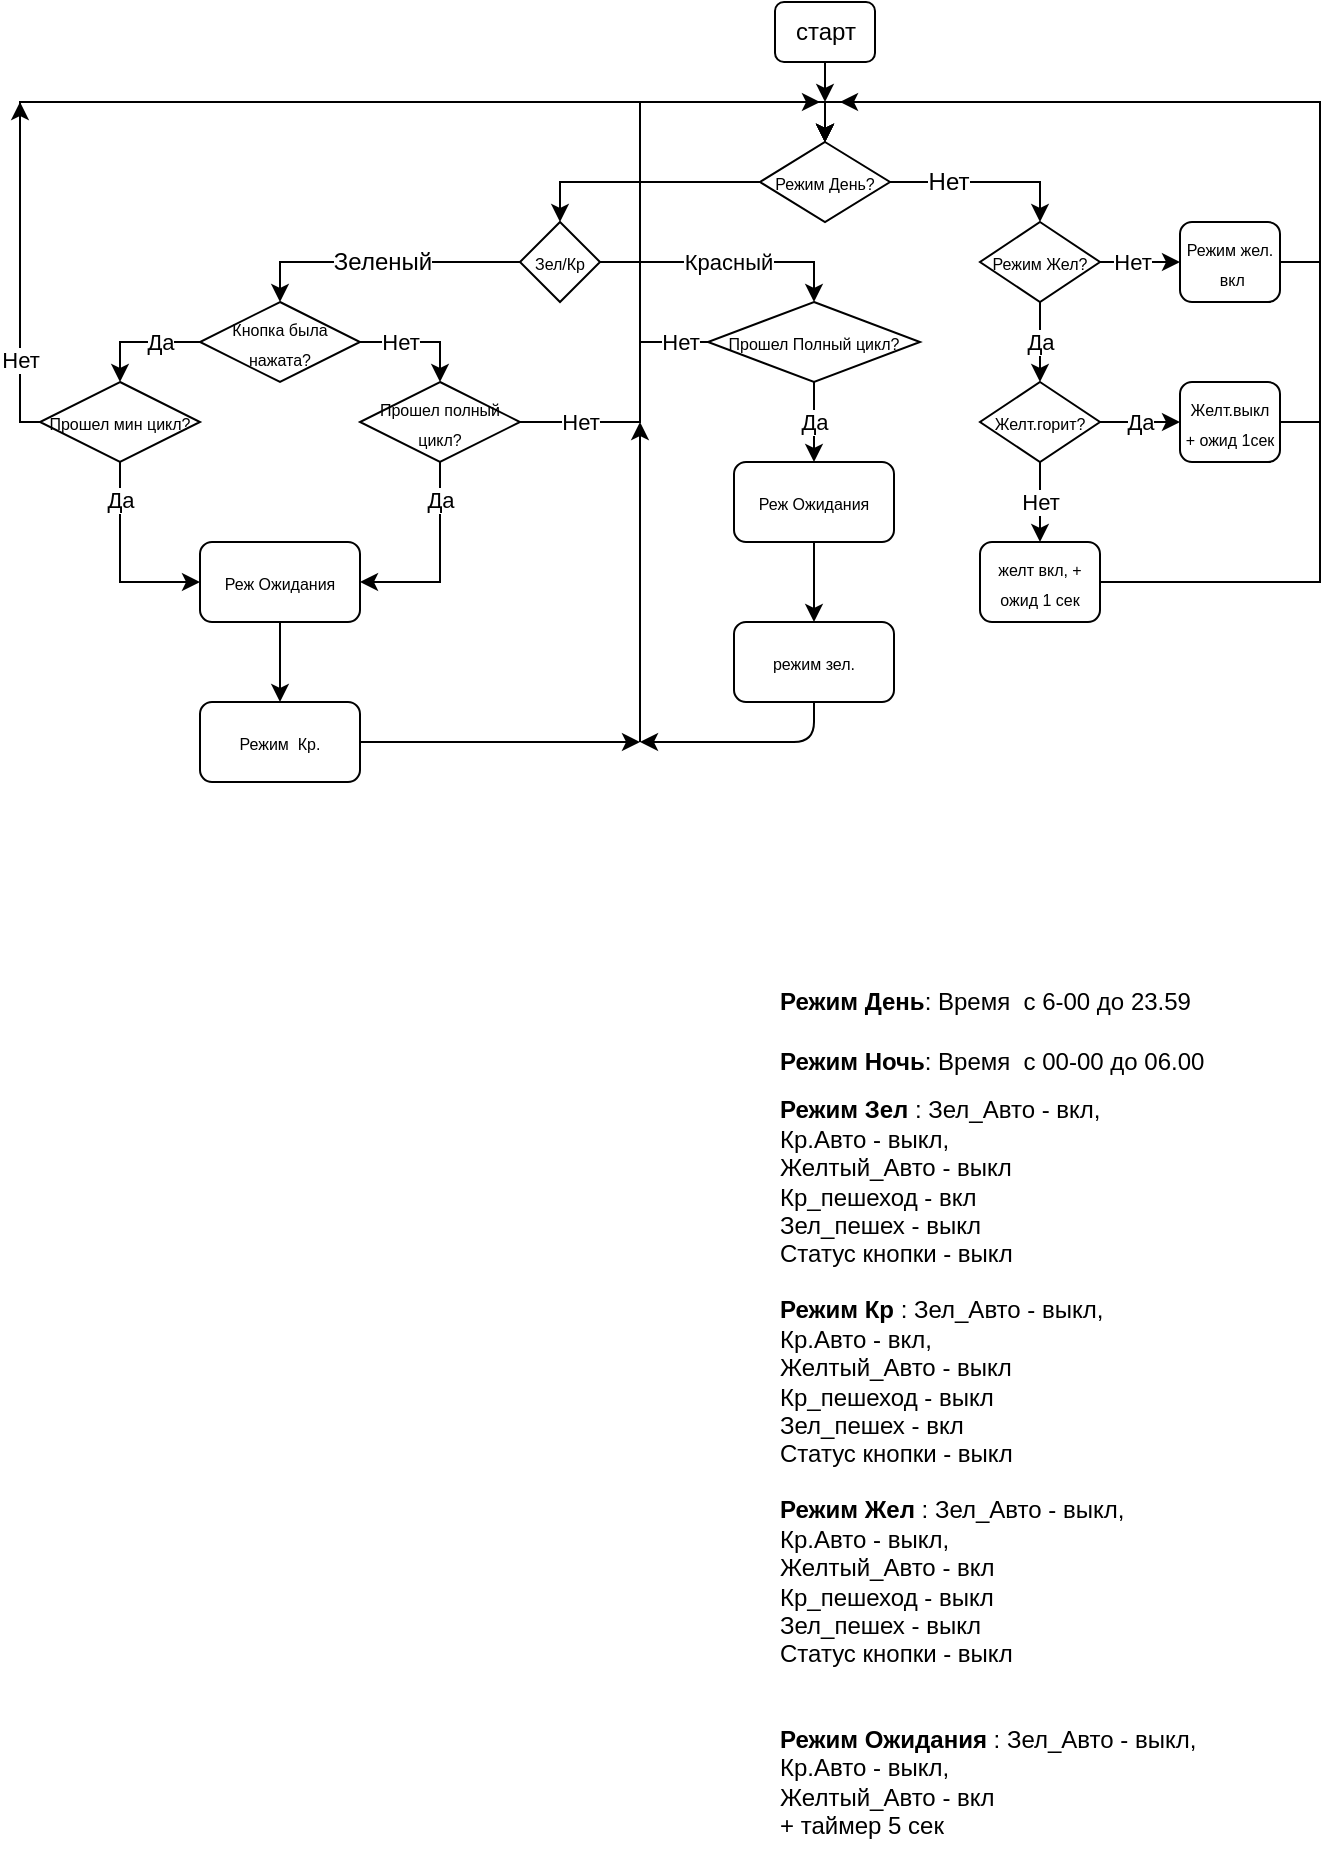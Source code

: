 <mxfile version="12.8.1" type="github">
  <diagram id="C5RBs43oDa-KdzZeNtuy" name="Page-1">
    <mxGraphModel dx="1673" dy="931" grid="1" gridSize="10" guides="1" tooltips="1" connect="1" arrows="1" fold="1" page="1" pageScale="1" pageWidth="827" pageHeight="1169" math="0" shadow="0">
      <root>
        <mxCell id="WIyWlLk6GJQsqaUBKTNV-0" />
        <mxCell id="WIyWlLk6GJQsqaUBKTNV-1" parent="WIyWlLk6GJQsqaUBKTNV-0" />
        <mxCell id="rEajUYFTMneR_Y6B__0Q-16" style="edgeStyle=orthogonalEdgeStyle;rounded=0;orthogonalLoop=1;jettySize=auto;html=1;exitX=0.5;exitY=1;exitDx=0;exitDy=0;" parent="WIyWlLk6GJQsqaUBKTNV-1" source="P0694vPBtb4spo2mvvnL-0" edge="1">
          <mxGeometry relative="1" as="geometry">
            <mxPoint x="472.5" y="60" as="targetPoint" />
          </mxGeometry>
        </mxCell>
        <mxCell id="P0694vPBtb4spo2mvvnL-0" value="старт" style="rounded=1;whiteSpace=wrap;html=1;" parent="WIyWlLk6GJQsqaUBKTNV-1" vertex="1">
          <mxGeometry x="447.5" y="10" width="50" height="30" as="geometry" />
        </mxCell>
        <mxCell id="P0694vPBtb4spo2mvvnL-17" style="edgeStyle=orthogonalEdgeStyle;rounded=0;orthogonalLoop=1;jettySize=auto;html=1;exitX=0;exitY=0.5;exitDx=0;exitDy=0;entryX=0.5;entryY=0;entryDx=0;entryDy=0;" parent="WIyWlLk6GJQsqaUBKTNV-1" source="P0694vPBtb4spo2mvvnL-2" target="P0694vPBtb4spo2mvvnL-3" edge="1">
          <mxGeometry relative="1" as="geometry" />
        </mxCell>
        <mxCell id="rEajUYFTMneR_Y6B__0Q-6" style="edgeStyle=orthogonalEdgeStyle;rounded=0;orthogonalLoop=1;jettySize=auto;html=1;exitX=1;exitY=0.5;exitDx=0;exitDy=0;entryX=0.5;entryY=0;entryDx=0;entryDy=0;" parent="WIyWlLk6GJQsqaUBKTNV-1" source="P0694vPBtb4spo2mvvnL-2" target="rEajUYFTMneR_Y6B__0Q-0" edge="1">
          <mxGeometry relative="1" as="geometry" />
        </mxCell>
        <mxCell id="rEajUYFTMneR_Y6B__0Q-34" value="Нет&lt;br&gt;" style="text;html=1;align=center;verticalAlign=middle;resizable=0;points=[];labelBackgroundColor=#ffffff;" parent="rEajUYFTMneR_Y6B__0Q-6" vertex="1" connectable="0">
          <mxGeometry x="-0.386" y="-1" relative="1" as="geometry">
            <mxPoint y="-1" as="offset" />
          </mxGeometry>
        </mxCell>
        <mxCell id="P0694vPBtb4spo2mvvnL-2" value="&lt;font style=&quot;font-size: 8px&quot;&gt;Режим День?&lt;/font&gt;" style="rhombus;whiteSpace=wrap;html=1;" parent="WIyWlLk6GJQsqaUBKTNV-1" vertex="1">
          <mxGeometry x="440" y="80" width="65" height="40" as="geometry" />
        </mxCell>
        <mxCell id="P0694vPBtb4spo2mvvnL-10" style="edgeStyle=orthogonalEdgeStyle;rounded=0;orthogonalLoop=1;jettySize=auto;html=1;exitX=0;exitY=0.5;exitDx=0;exitDy=0;entryX=0.5;entryY=0;entryDx=0;entryDy=0;" parent="WIyWlLk6GJQsqaUBKTNV-1" source="P0694vPBtb4spo2mvvnL-3" target="P0694vPBtb4spo2mvvnL-5" edge="1">
          <mxGeometry relative="1" as="geometry">
            <mxPoint x="200" y="139.765" as="targetPoint" />
          </mxGeometry>
        </mxCell>
        <mxCell id="rEajUYFTMneR_Y6B__0Q-35" value="Зеленый" style="text;html=1;align=center;verticalAlign=middle;resizable=0;points=[];labelBackgroundColor=#ffffff;" parent="P0694vPBtb4spo2mvvnL-10" vertex="1" connectable="0">
          <mxGeometry x="-0.012" relative="1" as="geometry">
            <mxPoint as="offset" />
          </mxGeometry>
        </mxCell>
        <mxCell id="P0694vPBtb4spo2mvvnL-20" value="Красный&lt;br&gt;" style="edgeStyle=orthogonalEdgeStyle;rounded=0;orthogonalLoop=1;jettySize=auto;html=1;exitX=1;exitY=0.5;exitDx=0;exitDy=0;entryX=0.5;entryY=0;entryDx=0;entryDy=0;" parent="WIyWlLk6GJQsqaUBKTNV-1" source="P0694vPBtb4spo2mvvnL-3" target="P0694vPBtb4spo2mvvnL-19" edge="1">
          <mxGeometry relative="1" as="geometry" />
        </mxCell>
        <mxCell id="P0694vPBtb4spo2mvvnL-3" value="&lt;font style=&quot;font-size: 8px&quot;&gt;Зел/Кр&lt;/font&gt;" style="rhombus;whiteSpace=wrap;html=1;" parent="WIyWlLk6GJQsqaUBKTNV-1" vertex="1">
          <mxGeometry x="320" y="120" width="40" height="40" as="geometry" />
        </mxCell>
        <mxCell id="P0694vPBtb4spo2mvvnL-11" value="Да&lt;br&gt;" style="edgeStyle=orthogonalEdgeStyle;rounded=0;orthogonalLoop=1;jettySize=auto;html=1;exitX=0;exitY=0.5;exitDx=0;exitDy=0;entryX=0.5;entryY=0;entryDx=0;entryDy=0;" parent="WIyWlLk6GJQsqaUBKTNV-1" source="P0694vPBtb4spo2mvvnL-5" target="P0694vPBtb4spo2mvvnL-6" edge="1">
          <mxGeometry x="-0.333" relative="1" as="geometry">
            <mxPoint x="120" y="179.765" as="targetPoint" />
            <mxPoint as="offset" />
          </mxGeometry>
        </mxCell>
        <mxCell id="P0694vPBtb4spo2mvvnL-12" value="Нет" style="edgeStyle=orthogonalEdgeStyle;rounded=0;orthogonalLoop=1;jettySize=auto;html=1;exitX=1;exitY=0.5;exitDx=0;exitDy=0;entryX=0.5;entryY=0;entryDx=0;entryDy=0;" parent="WIyWlLk6GJQsqaUBKTNV-1" source="P0694vPBtb4spo2mvvnL-5" target="P0694vPBtb4spo2mvvnL-8" edge="1">
          <mxGeometry x="-0.333" relative="1" as="geometry">
            <mxPoint x="280.0" y="179.765" as="targetPoint" />
            <Array as="points">
              <mxPoint x="280" y="180" />
            </Array>
            <mxPoint as="offset" />
          </mxGeometry>
        </mxCell>
        <mxCell id="P0694vPBtb4spo2mvvnL-5" value="&lt;font style=&quot;font-size: 8px&quot;&gt;Кнопка была нажата?&lt;/font&gt;" style="rhombus;whiteSpace=wrap;html=1;" parent="WIyWlLk6GJQsqaUBKTNV-1" vertex="1">
          <mxGeometry x="160" y="160" width="80" height="40" as="geometry" />
        </mxCell>
        <mxCell id="P0694vPBtb4spo2mvvnL-15" value="Нет" style="edgeStyle=orthogonalEdgeStyle;rounded=0;orthogonalLoop=1;jettySize=auto;html=1;exitX=0;exitY=0.5;exitDx=0;exitDy=0;entryX=0.5;entryY=0;entryDx=0;entryDy=0;" parent="WIyWlLk6GJQsqaUBKTNV-1" source="P0694vPBtb4spo2mvvnL-6" target="P0694vPBtb4spo2mvvnL-2" edge="1">
          <mxGeometry x="-0.86" relative="1" as="geometry">
            <mxPoint x="60" y="57.647" as="targetPoint" />
            <Array as="points">
              <mxPoint x="70" y="220" />
              <mxPoint x="70" y="60" />
              <mxPoint x="473" y="60" />
            </Array>
            <mxPoint as="offset" />
          </mxGeometry>
        </mxCell>
        <mxCell id="P0694vPBtb4spo2mvvnL-6" value="&lt;font style=&quot;font-size: 8px&quot;&gt;Прошел мин цикл?&lt;/font&gt;" style="rhombus;whiteSpace=wrap;html=1;" parent="WIyWlLk6GJQsqaUBKTNV-1" vertex="1">
          <mxGeometry x="80" y="200" width="80" height="40" as="geometry" />
        </mxCell>
        <mxCell id="P0694vPBtb4spo2mvvnL-7" value="&lt;font style=&quot;font-size: 8px&quot;&gt;Режим&amp;nbsp; Кр.&lt;/font&gt;" style="rounded=1;whiteSpace=wrap;html=1;" parent="WIyWlLk6GJQsqaUBKTNV-1" vertex="1">
          <mxGeometry x="160" y="360" width="80" height="40" as="geometry" />
        </mxCell>
        <mxCell id="P0694vPBtb4spo2mvvnL-14" value="Да" style="edgeStyle=orthogonalEdgeStyle;rounded=0;orthogonalLoop=1;jettySize=auto;html=1;exitX=0.5;exitY=1;exitDx=0;exitDy=0;entryX=1;entryY=0.5;entryDx=0;entryDy=0;" parent="WIyWlLk6GJQsqaUBKTNV-1" source="P0694vPBtb4spo2mvvnL-8" target="rEajUYFTMneR_Y6B__0Q-25" edge="1">
          <mxGeometry x="-0.619" relative="1" as="geometry">
            <mxPoint x="280.118" y="310.0" as="targetPoint" />
            <mxPoint as="offset" />
          </mxGeometry>
        </mxCell>
        <mxCell id="P0694vPBtb4spo2mvvnL-16" value="Нет" style="edgeStyle=orthogonalEdgeStyle;rounded=0;orthogonalLoop=1;jettySize=auto;html=1;exitX=1;exitY=0.5;exitDx=0;exitDy=0;entryX=0.5;entryY=0;entryDx=0;entryDy=0;" parent="WIyWlLk6GJQsqaUBKTNV-1" source="P0694vPBtb4spo2mvvnL-8" target="P0694vPBtb4spo2mvvnL-2" edge="1">
          <mxGeometry x="-0.82" relative="1" as="geometry">
            <mxPoint as="offset" />
          </mxGeometry>
        </mxCell>
        <mxCell id="P0694vPBtb4spo2mvvnL-8" value="&lt;font style=&quot;font-size: 8px&quot;&gt;Прошел полный цикл?&lt;/font&gt;" style="rhombus;whiteSpace=wrap;html=1;" parent="WIyWlLk6GJQsqaUBKTNV-1" vertex="1">
          <mxGeometry x="240" y="200" width="80" height="40" as="geometry" />
        </mxCell>
        <mxCell id="P0694vPBtb4spo2mvvnL-22" value="Да" style="edgeStyle=orthogonalEdgeStyle;rounded=0;orthogonalLoop=1;jettySize=auto;html=1;exitX=0.5;exitY=1;exitDx=0;exitDy=0;entryX=0.5;entryY=0;entryDx=0;entryDy=0;" parent="WIyWlLk6GJQsqaUBKTNV-1" source="P0694vPBtb4spo2mvvnL-19" target="rEajUYFTMneR_Y6B__0Q-30" edge="1">
          <mxGeometry relative="1" as="geometry" />
        </mxCell>
        <mxCell id="P0694vPBtb4spo2mvvnL-25" value="Нет" style="edgeStyle=orthogonalEdgeStyle;rounded=0;orthogonalLoop=1;jettySize=auto;html=1;exitX=0;exitY=0.5;exitDx=0;exitDy=0;entryX=0.5;entryY=0;entryDx=0;entryDy=0;" parent="WIyWlLk6GJQsqaUBKTNV-1" source="P0694vPBtb4spo2mvvnL-19" target="P0694vPBtb4spo2mvvnL-2" edge="1">
          <mxGeometry x="-0.895" relative="1" as="geometry">
            <Array as="points">
              <mxPoint x="380" y="180" />
              <mxPoint x="380" y="60" />
              <mxPoint x="472" y="60" />
            </Array>
            <mxPoint as="offset" />
          </mxGeometry>
        </mxCell>
        <mxCell id="P0694vPBtb4spo2mvvnL-19" value="&lt;font style=&quot;font-size: 8px&quot;&gt;Прошел Полный цикл?&lt;/font&gt;" style="rhombus;whiteSpace=wrap;html=1;" parent="WIyWlLk6GJQsqaUBKTNV-1" vertex="1">
          <mxGeometry x="414" y="160" width="106" height="40" as="geometry" />
        </mxCell>
        <mxCell id="P0694vPBtb4spo2mvvnL-21" value="&lt;font style=&quot;font-size: 8px&quot;&gt;режим зел.&lt;/font&gt;" style="rounded=1;whiteSpace=wrap;html=1;" parent="WIyWlLk6GJQsqaUBKTNV-1" vertex="1">
          <mxGeometry x="427" y="320" width="80" height="40" as="geometry" />
        </mxCell>
        <mxCell id="rEajUYFTMneR_Y6B__0Q-4" value="Нет" style="edgeStyle=orthogonalEdgeStyle;rounded=0;orthogonalLoop=1;jettySize=auto;html=1;exitX=1;exitY=0.5;exitDx=0;exitDy=0;entryX=0;entryY=0.5;entryDx=0;entryDy=0;" parent="WIyWlLk6GJQsqaUBKTNV-1" source="rEajUYFTMneR_Y6B__0Q-0" target="rEajUYFTMneR_Y6B__0Q-3" edge="1">
          <mxGeometry x="-0.2" relative="1" as="geometry">
            <mxPoint as="offset" />
          </mxGeometry>
        </mxCell>
        <mxCell id="rEajUYFTMneR_Y6B__0Q-15" value="Да" style="edgeStyle=orthogonalEdgeStyle;rounded=0;orthogonalLoop=1;jettySize=auto;html=1;exitX=0.5;exitY=1;exitDx=0;exitDy=0;entryX=0.5;entryY=0;entryDx=0;entryDy=0;" parent="WIyWlLk6GJQsqaUBKTNV-1" source="rEajUYFTMneR_Y6B__0Q-0" target="rEajUYFTMneR_Y6B__0Q-8" edge="1">
          <mxGeometry relative="1" as="geometry" />
        </mxCell>
        <mxCell id="rEajUYFTMneR_Y6B__0Q-0" value="&lt;font style=&quot;font-size: 8px&quot;&gt;Режим Жел?&lt;/font&gt;" style="rhombus;whiteSpace=wrap;html=1;" parent="WIyWlLk6GJQsqaUBKTNV-1" vertex="1">
          <mxGeometry x="550" y="120" width="60" height="40" as="geometry" />
        </mxCell>
        <mxCell id="rEajUYFTMneR_Y6B__0Q-5" style="edgeStyle=orthogonalEdgeStyle;rounded=0;orthogonalLoop=1;jettySize=auto;html=1;exitX=1;exitY=0.5;exitDx=0;exitDy=0;entryX=0.5;entryY=0;entryDx=0;entryDy=0;" parent="WIyWlLk6GJQsqaUBKTNV-1" source="rEajUYFTMneR_Y6B__0Q-3" target="P0694vPBtb4spo2mvvnL-2" edge="1">
          <mxGeometry relative="1" as="geometry" />
        </mxCell>
        <mxCell id="rEajUYFTMneR_Y6B__0Q-3" value="&lt;font style=&quot;font-size: 8px&quot;&gt;Режим жел.&lt;br&gt;&amp;nbsp;вкл&lt;/font&gt;" style="rounded=1;whiteSpace=wrap;html=1;" parent="WIyWlLk6GJQsqaUBKTNV-1" vertex="1">
          <mxGeometry x="650" y="120" width="50" height="40" as="geometry" />
        </mxCell>
        <mxCell id="rEajUYFTMneR_Y6B__0Q-10" value="Нет" style="edgeStyle=orthogonalEdgeStyle;rounded=0;orthogonalLoop=1;jettySize=auto;html=1;exitX=0.5;exitY=1;exitDx=0;exitDy=0;entryX=0.5;entryY=0;entryDx=0;entryDy=0;" parent="WIyWlLk6GJQsqaUBKTNV-1" source="rEajUYFTMneR_Y6B__0Q-8" target="rEajUYFTMneR_Y6B__0Q-9" edge="1">
          <mxGeometry relative="1" as="geometry" />
        </mxCell>
        <mxCell id="rEajUYFTMneR_Y6B__0Q-13" value="Да" style="edgeStyle=orthogonalEdgeStyle;rounded=0;orthogonalLoop=1;jettySize=auto;html=1;exitX=1;exitY=0.5;exitDx=0;exitDy=0;entryX=0;entryY=0.5;entryDx=0;entryDy=0;" parent="WIyWlLk6GJQsqaUBKTNV-1" source="rEajUYFTMneR_Y6B__0Q-8" target="rEajUYFTMneR_Y6B__0Q-12" edge="1">
          <mxGeometry relative="1" as="geometry">
            <mxPoint as="offset" />
          </mxGeometry>
        </mxCell>
        <mxCell id="rEajUYFTMneR_Y6B__0Q-8" value="&lt;font style=&quot;font-size: 8px&quot;&gt;Желт.горит?&lt;/font&gt;" style="rhombus;whiteSpace=wrap;html=1;" parent="WIyWlLk6GJQsqaUBKTNV-1" vertex="1">
          <mxGeometry x="550" y="200" width="60" height="40" as="geometry" />
        </mxCell>
        <mxCell id="rEajUYFTMneR_Y6B__0Q-11" style="edgeStyle=orthogonalEdgeStyle;rounded=0;orthogonalLoop=1;jettySize=auto;html=1;exitX=1;exitY=0.5;exitDx=0;exitDy=0;entryX=0.5;entryY=0;entryDx=0;entryDy=0;" parent="WIyWlLk6GJQsqaUBKTNV-1" source="rEajUYFTMneR_Y6B__0Q-9" target="P0694vPBtb4spo2mvvnL-2" edge="1">
          <mxGeometry relative="1" as="geometry">
            <Array as="points">
              <mxPoint x="720" y="300" />
              <mxPoint x="720" y="60" />
              <mxPoint x="473" y="60" />
            </Array>
          </mxGeometry>
        </mxCell>
        <mxCell id="rEajUYFTMneR_Y6B__0Q-9" value="&lt;font style=&quot;font-size: 8px&quot;&gt;желт вкл, +&lt;br&gt;ожид 1 сек&lt;/font&gt;" style="rounded=1;whiteSpace=wrap;html=1;" parent="WIyWlLk6GJQsqaUBKTNV-1" vertex="1">
          <mxGeometry x="550" y="280" width="60" height="40" as="geometry" />
        </mxCell>
        <mxCell id="rEajUYFTMneR_Y6B__0Q-14" style="edgeStyle=orthogonalEdgeStyle;rounded=0;orthogonalLoop=1;jettySize=auto;html=1;exitX=1;exitY=0.5;exitDx=0;exitDy=0;entryX=0.5;entryY=0;entryDx=0;entryDy=0;" parent="WIyWlLk6GJQsqaUBKTNV-1" source="rEajUYFTMneR_Y6B__0Q-12" target="P0694vPBtb4spo2mvvnL-2" edge="1">
          <mxGeometry relative="1" as="geometry">
            <Array as="points">
              <mxPoint x="720" y="220" />
              <mxPoint x="720" y="60" />
              <mxPoint x="472" y="60" />
            </Array>
          </mxGeometry>
        </mxCell>
        <mxCell id="rEajUYFTMneR_Y6B__0Q-12" value="&lt;font style=&quot;font-size: 8px&quot;&gt;Желт.выкл&lt;br&gt;+ ожид 1сек&lt;/font&gt;" style="rounded=1;whiteSpace=wrap;html=1;" parent="WIyWlLk6GJQsqaUBKTNV-1" vertex="1">
          <mxGeometry x="650" y="200" width="50" height="40" as="geometry" />
        </mxCell>
        <mxCell id="rEajUYFTMneR_Y6B__0Q-18" value="&lt;b&gt;Режим День&lt;/b&gt;: Время&amp;nbsp; с 6-00 до 23.59" style="text;html=1;strokeColor=none;fillColor=none;align=left;verticalAlign=middle;whiteSpace=wrap;rounded=0;" parent="WIyWlLk6GJQsqaUBKTNV-1" vertex="1">
          <mxGeometry x="447.5" y="500" width="240" height="20" as="geometry" />
        </mxCell>
        <mxCell id="rEajUYFTMneR_Y6B__0Q-19" value="&lt;b&gt;Режим Ночь&lt;/b&gt;: Время&amp;nbsp; с 00-00 до 06.00" style="text;html=1;strokeColor=none;fillColor=none;align=left;verticalAlign=middle;whiteSpace=wrap;rounded=0;" parent="WIyWlLk6GJQsqaUBKTNV-1" vertex="1">
          <mxGeometry x="447.5" y="530" width="240" height="20" as="geometry" />
        </mxCell>
        <mxCell id="rEajUYFTMneR_Y6B__0Q-22" value="&lt;b&gt;Режим Зел&lt;/b&gt; : Зел_Авто - вкл, &lt;br&gt;Кр.Авто - выкл, &lt;br&gt;Желтый_Авто - выкл&lt;br&gt;Кр_пешеход - вкл&lt;br&gt;Зел_пешех - выкл&lt;br&gt;Статус кнопки - выкл" style="text;html=1;strokeColor=none;fillColor=none;align=left;verticalAlign=middle;whiteSpace=wrap;rounded=0;" parent="WIyWlLk6GJQsqaUBKTNV-1" vertex="1">
          <mxGeometry x="447.5" y="560" width="240" height="80" as="geometry" />
        </mxCell>
        <mxCell id="rEajUYFTMneR_Y6B__0Q-23" value="&lt;b&gt;Режим Кр&lt;/b&gt; : Зел_Авто - выкл, &lt;br&gt;Кр.Авто - вкл, &lt;br&gt;Желтый_Авто - выкл&lt;br&gt;Кр_пешеход - выкл&lt;br&gt;Зел_пешех - вкл&lt;br&gt;Статус кнопки - выкл" style="text;html=1;strokeColor=none;fillColor=none;align=left;verticalAlign=middle;whiteSpace=wrap;rounded=0;" parent="WIyWlLk6GJQsqaUBKTNV-1" vertex="1">
          <mxGeometry x="447.5" y="660" width="240" height="80" as="geometry" />
        </mxCell>
        <mxCell id="rEajUYFTMneR_Y6B__0Q-24" value="&lt;b&gt;Режим Жел&lt;/b&gt; : Зел_Авто - выкл, &lt;br&gt;Кр.Авто - выкл, &lt;br&gt;Желтый_Авто - вкл&lt;br&gt;Кр_пешеход - выкл&lt;br&gt;Зел_пешех - выкл&lt;br&gt;Статус кнопки - выкл" style="text;html=1;strokeColor=none;fillColor=none;align=left;verticalAlign=middle;whiteSpace=wrap;rounded=0;" parent="WIyWlLk6GJQsqaUBKTNV-1" vertex="1">
          <mxGeometry x="447.5" y="760" width="240" height="80" as="geometry" />
        </mxCell>
        <mxCell id="rEajUYFTMneR_Y6B__0Q-28" style="edgeStyle=orthogonalEdgeStyle;rounded=0;orthogonalLoop=1;jettySize=auto;html=1;exitX=0.5;exitY=1;exitDx=0;exitDy=0;entryX=0.5;entryY=0;entryDx=0;entryDy=0;" parent="WIyWlLk6GJQsqaUBKTNV-1" source="rEajUYFTMneR_Y6B__0Q-25" target="P0694vPBtb4spo2mvvnL-7" edge="1">
          <mxGeometry relative="1" as="geometry" />
        </mxCell>
        <mxCell id="rEajUYFTMneR_Y6B__0Q-25" value="&lt;font style=&quot;font-size: 8px&quot;&gt;Реж Ожидания&lt;/font&gt;" style="rounded=1;whiteSpace=wrap;html=1;align=center;" parent="WIyWlLk6GJQsqaUBKTNV-1" vertex="1">
          <mxGeometry x="160" y="280" width="80" height="40" as="geometry" />
        </mxCell>
        <mxCell id="rEajUYFTMneR_Y6B__0Q-26" value="Да&lt;br&gt;" style="edgeStyle=orthogonalEdgeStyle;rounded=0;orthogonalLoop=1;jettySize=auto;html=1;exitX=0.5;exitY=1;exitDx=0;exitDy=0;entryX=0;entryY=0.5;entryDx=0;entryDy=0;" parent="WIyWlLk6GJQsqaUBKTNV-1" source="P0694vPBtb4spo2mvvnL-6" target="rEajUYFTMneR_Y6B__0Q-25" edge="1">
          <mxGeometry x="-0.619" relative="1" as="geometry">
            <mxPoint x="180" y="300" as="targetPoint" />
            <mxPoint x="120" y="240" as="sourcePoint" />
            <mxPoint as="offset" />
          </mxGeometry>
        </mxCell>
        <mxCell id="rEajUYFTMneR_Y6B__0Q-31" style="edgeStyle=orthogonalEdgeStyle;rounded=0;orthogonalLoop=1;jettySize=auto;html=1;exitX=0.5;exitY=1;exitDx=0;exitDy=0;entryX=0.5;entryY=0;entryDx=0;entryDy=0;" parent="WIyWlLk6GJQsqaUBKTNV-1" source="rEajUYFTMneR_Y6B__0Q-30" target="P0694vPBtb4spo2mvvnL-21" edge="1">
          <mxGeometry relative="1" as="geometry" />
        </mxCell>
        <mxCell id="rEajUYFTMneR_Y6B__0Q-30" value="&lt;font style=&quot;font-size: 8px&quot;&gt;Реж Ожидания&lt;/font&gt;" style="rounded=1;whiteSpace=wrap;html=1;align=center;" parent="WIyWlLk6GJQsqaUBKTNV-1" vertex="1">
          <mxGeometry x="427" y="240" width="80" height="40" as="geometry" />
        </mxCell>
        <mxCell id="rEajUYFTMneR_Y6B__0Q-32" value="&lt;b&gt;Режим Ожидания&lt;/b&gt;&amp;nbsp;: Зел_Авто - выкл, &lt;br&gt;Кр.Авто - выкл, &lt;br&gt;Желтый_Авто - вкл&lt;br&gt;+ таймер 5 сек" style="text;html=1;strokeColor=none;fillColor=none;align=left;verticalAlign=middle;whiteSpace=wrap;rounded=0;" parent="WIyWlLk6GJQsqaUBKTNV-1" vertex="1">
          <mxGeometry x="447.5" y="860" width="240" height="80" as="geometry" />
        </mxCell>
        <mxCell id="frEOvaaPUrAI5VEw2X1w-1" value="" style="endArrow=classic;html=1;exitX=1;exitY=0.5;exitDx=0;exitDy=0;" edge="1" parent="WIyWlLk6GJQsqaUBKTNV-1" source="P0694vPBtb4spo2mvvnL-7">
          <mxGeometry width="50" height="50" relative="1" as="geometry">
            <mxPoint x="410" y="250" as="sourcePoint" />
            <mxPoint x="380" y="380" as="targetPoint" />
          </mxGeometry>
        </mxCell>
        <mxCell id="frEOvaaPUrAI5VEw2X1w-3" value="" style="endArrow=classic;html=1;exitX=0.5;exitY=1;exitDx=0;exitDy=0;" edge="1" parent="WIyWlLk6GJQsqaUBKTNV-1" source="P0694vPBtb4spo2mvvnL-21">
          <mxGeometry width="50" height="50" relative="1" as="geometry">
            <mxPoint x="410" y="250" as="sourcePoint" />
            <mxPoint x="380" y="380" as="targetPoint" />
            <Array as="points">
              <mxPoint x="467" y="380" />
            </Array>
          </mxGeometry>
        </mxCell>
        <mxCell id="frEOvaaPUrAI5VEw2X1w-4" value="" style="endArrow=classic;html=1;" edge="1" parent="WIyWlLk6GJQsqaUBKTNV-1">
          <mxGeometry width="50" height="50" relative="1" as="geometry">
            <mxPoint x="380" y="380" as="sourcePoint" />
            <mxPoint x="380" y="220" as="targetPoint" />
          </mxGeometry>
        </mxCell>
        <mxCell id="frEOvaaPUrAI5VEw2X1w-5" value="" style="endArrow=classic;html=1;" edge="1" parent="WIyWlLk6GJQsqaUBKTNV-1">
          <mxGeometry width="50" height="50" relative="1" as="geometry">
            <mxPoint x="720" y="60" as="sourcePoint" />
            <mxPoint x="480" y="60" as="targetPoint" />
          </mxGeometry>
        </mxCell>
        <mxCell id="frEOvaaPUrAI5VEw2X1w-6" value="" style="endArrow=classic;html=1;" edge="1" parent="WIyWlLk6GJQsqaUBKTNV-1">
          <mxGeometry width="50" height="50" relative="1" as="geometry">
            <mxPoint x="70" y="180" as="sourcePoint" />
            <mxPoint x="70" y="60" as="targetPoint" />
          </mxGeometry>
        </mxCell>
        <mxCell id="frEOvaaPUrAI5VEw2X1w-7" value="" style="endArrow=classic;html=1;" edge="1" parent="WIyWlLk6GJQsqaUBKTNV-1">
          <mxGeometry width="50" height="50" relative="1" as="geometry">
            <mxPoint x="70" y="60" as="sourcePoint" />
            <mxPoint x="470" y="60" as="targetPoint" />
          </mxGeometry>
        </mxCell>
      </root>
    </mxGraphModel>
  </diagram>
</mxfile>
